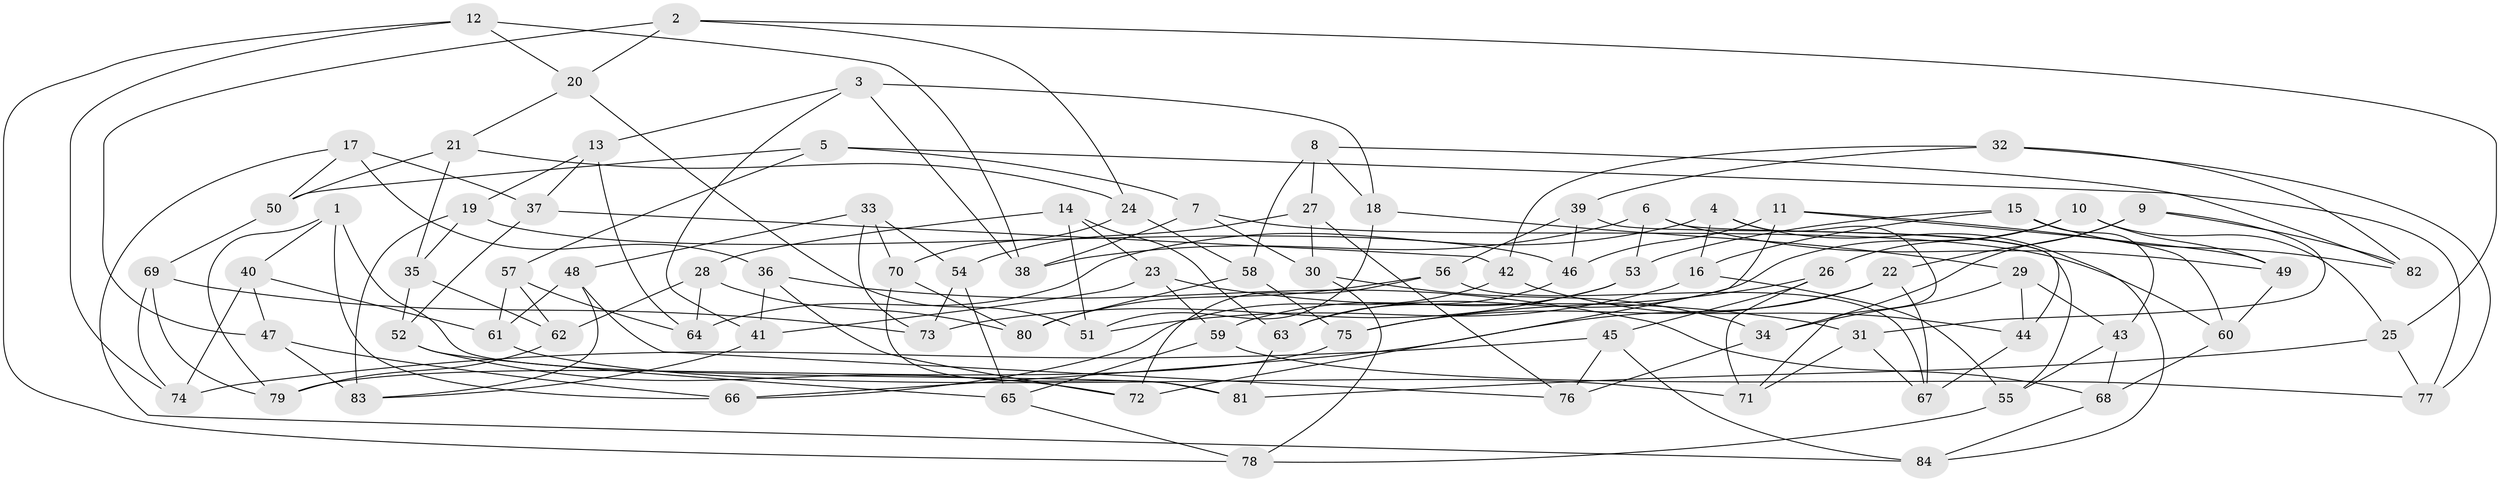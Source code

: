 // Generated by graph-tools (version 1.1) at 2025/58/03/09/25 04:58:53]
// undirected, 84 vertices, 168 edges
graph export_dot {
graph [start="1"]
  node [color=gray90,style=filled];
  1;
  2;
  3;
  4;
  5;
  6;
  7;
  8;
  9;
  10;
  11;
  12;
  13;
  14;
  15;
  16;
  17;
  18;
  19;
  20;
  21;
  22;
  23;
  24;
  25;
  26;
  27;
  28;
  29;
  30;
  31;
  32;
  33;
  34;
  35;
  36;
  37;
  38;
  39;
  40;
  41;
  42;
  43;
  44;
  45;
  46;
  47;
  48;
  49;
  50;
  51;
  52;
  53;
  54;
  55;
  56;
  57;
  58;
  59;
  60;
  61;
  62;
  63;
  64;
  65;
  66;
  67;
  68;
  69;
  70;
  71;
  72;
  73;
  74;
  75;
  76;
  77;
  78;
  79;
  80;
  81;
  82;
  83;
  84;
  1 -- 66;
  1 -- 40;
  1 -- 79;
  1 -- 81;
  2 -- 47;
  2 -- 24;
  2 -- 25;
  2 -- 20;
  3 -- 38;
  3 -- 41;
  3 -- 13;
  3 -- 18;
  4 -- 16;
  4 -- 64;
  4 -- 84;
  4 -- 71;
  5 -- 50;
  5 -- 7;
  5 -- 57;
  5 -- 77;
  6 -- 49;
  6 -- 38;
  6 -- 44;
  6 -- 53;
  7 -- 30;
  7 -- 60;
  7 -- 38;
  8 -- 82;
  8 -- 58;
  8 -- 18;
  8 -- 27;
  9 -- 22;
  9 -- 34;
  9 -- 31;
  9 -- 82;
  10 -- 63;
  10 -- 49;
  10 -- 26;
  10 -- 25;
  11 -- 72;
  11 -- 49;
  11 -- 46;
  11 -- 60;
  12 -- 78;
  12 -- 74;
  12 -- 20;
  12 -- 38;
  13 -- 37;
  13 -- 64;
  13 -- 19;
  14 -- 63;
  14 -- 51;
  14 -- 28;
  14 -- 23;
  15 -- 16;
  15 -- 53;
  15 -- 43;
  15 -- 82;
  16 -- 55;
  16 -- 51;
  17 -- 37;
  17 -- 36;
  17 -- 84;
  17 -- 50;
  18 -- 51;
  18 -- 29;
  19 -- 83;
  19 -- 35;
  19 -- 46;
  20 -- 51;
  20 -- 21;
  21 -- 24;
  21 -- 35;
  21 -- 50;
  22 -- 66;
  22 -- 75;
  22 -- 67;
  23 -- 31;
  23 -- 41;
  23 -- 59;
  24 -- 58;
  24 -- 70;
  25 -- 81;
  25 -- 77;
  26 -- 45;
  26 -- 71;
  26 -- 75;
  27 -- 76;
  27 -- 30;
  27 -- 54;
  28 -- 80;
  28 -- 62;
  28 -- 64;
  29 -- 44;
  29 -- 43;
  29 -- 34;
  30 -- 78;
  30 -- 34;
  31 -- 71;
  31 -- 67;
  32 -- 42;
  32 -- 82;
  32 -- 77;
  32 -- 39;
  33 -- 54;
  33 -- 70;
  33 -- 48;
  33 -- 73;
  34 -- 76;
  35 -- 62;
  35 -- 52;
  36 -- 41;
  36 -- 72;
  36 -- 68;
  37 -- 42;
  37 -- 52;
  39 -- 56;
  39 -- 46;
  39 -- 55;
  40 -- 74;
  40 -- 47;
  40 -- 61;
  41 -- 83;
  42 -- 66;
  42 -- 44;
  43 -- 68;
  43 -- 55;
  44 -- 67;
  45 -- 76;
  45 -- 74;
  45 -- 84;
  46 -- 63;
  47 -- 83;
  47 -- 66;
  48 -- 76;
  48 -- 61;
  48 -- 83;
  49 -- 60;
  50 -- 69;
  52 -- 72;
  52 -- 65;
  53 -- 73;
  53 -- 59;
  54 -- 73;
  54 -- 65;
  55 -- 78;
  56 -- 72;
  56 -- 67;
  56 -- 80;
  57 -- 64;
  57 -- 61;
  57 -- 62;
  58 -- 75;
  58 -- 80;
  59 -- 77;
  59 -- 65;
  60 -- 68;
  61 -- 71;
  62 -- 79;
  63 -- 81;
  65 -- 78;
  68 -- 84;
  69 -- 79;
  69 -- 73;
  69 -- 74;
  70 -- 80;
  70 -- 81;
  75 -- 79;
}
